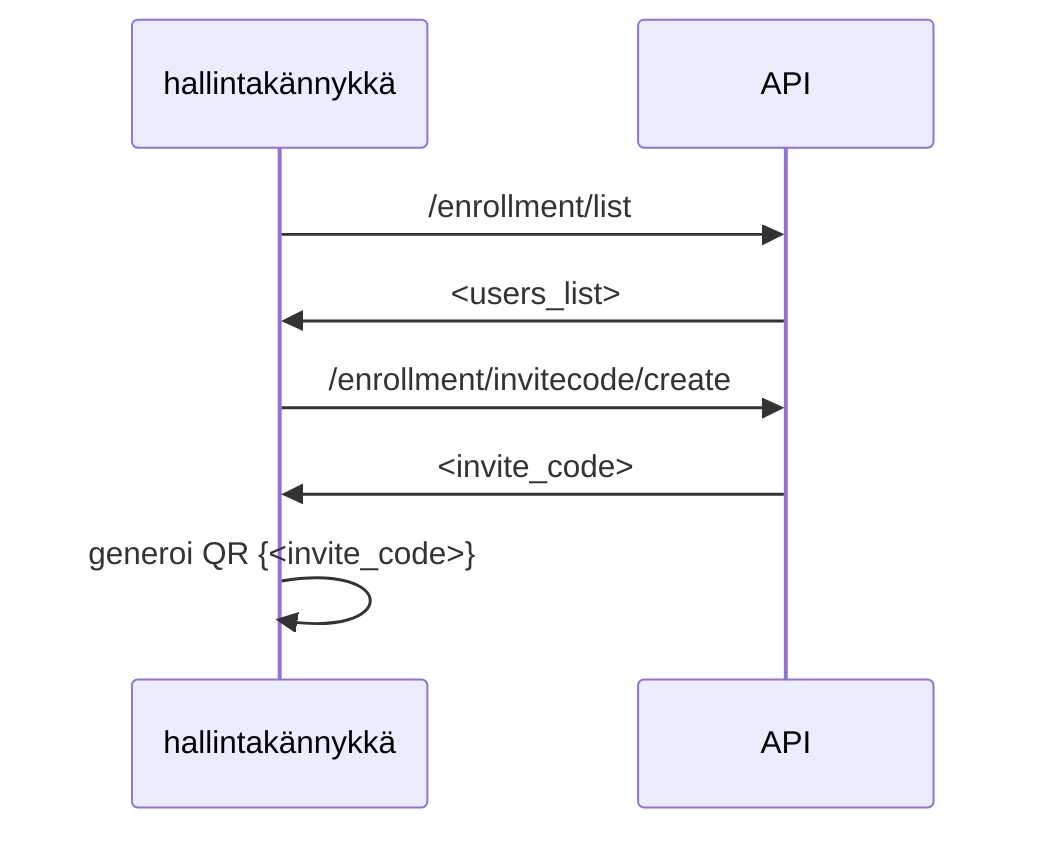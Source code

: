 sequenceDiagram
    hallintakännykkä->>API: /enrollment/list
    API->>hallintakännykkä: <users_list>
    hallintakännykkä->>API: /enrollment/invitecode/create
    API->>hallintakännykkä: <invite_code>
    hallintakännykkä->>hallintakännykkä: generoi QR {<invite_code>}